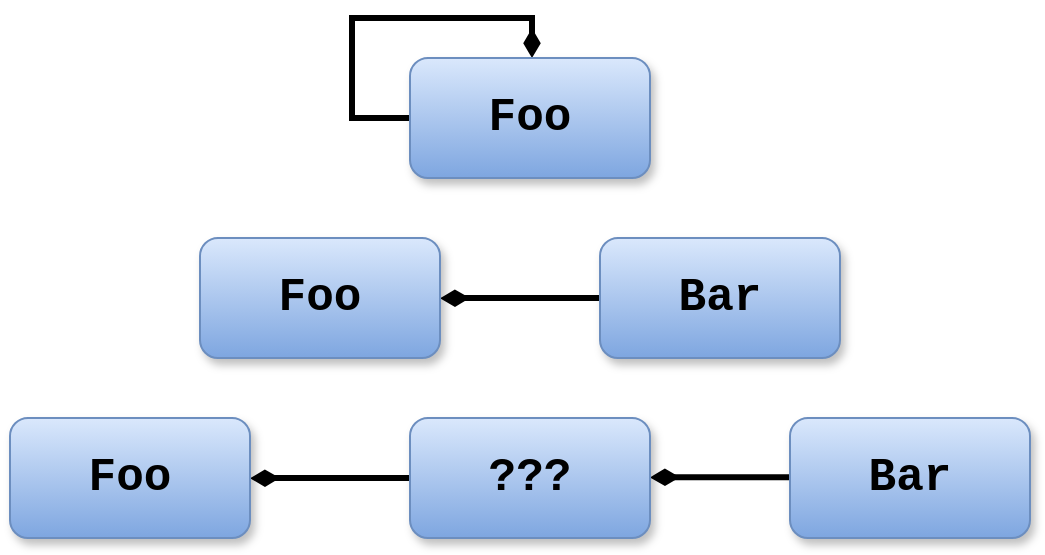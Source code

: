 <mxfile version="13.1.3" type="google"><diagram id="QvhF0VOR_SeYcwqrn5lN" name="Page-1"><mxGraphModel dx="988" dy="588" grid="1" gridSize="10" guides="1" tooltips="1" connect="1" arrows="1" fold="1" page="1" pageScale="1" pageWidth="827" pageHeight="1169" math="0" shadow="0"><root><mxCell id="0"/><mxCell id="1" parent="0"/><mxCell id="Rb_pxxBpHlGalrEsCqYX-19" value="" style="edgeStyle=orthogonalEdgeStyle;rounded=0;orthogonalLoop=1;jettySize=auto;html=1;fontSize=23;strokeWidth=3;endArrow=diamondThin;endFill=1;exitX=0;exitY=0.5;exitDx=0;exitDy=0;" edge="1" parent="1" source="Rb_pxxBpHlGalrEsCqYX-15"><mxGeometry relative="1" as="geometry"><mxPoint x="479" y="239.8" as="sourcePoint"/><mxPoint x="420" y="210.03" as="targetPoint"/><Array as="points"><mxPoint x="330" y="240"/><mxPoint x="330" y="190"/><mxPoint x="420" y="190"/></Array></mxGeometry></mxCell><mxCell id="Rb_pxxBpHlGalrEsCqYX-5" value="" style="edgeStyle=orthogonalEdgeStyle;rounded=0;orthogonalLoop=1;jettySize=auto;html=1;fontSize=23;strokeWidth=3;endArrow=diamondThin;endFill=1;" edge="1" parent="1"><mxGeometry relative="1" as="geometry"><mxPoint x="379" y="420" as="sourcePoint"/><mxPoint x="279" y="420.14" as="targetPoint"/><Array as="points"><mxPoint x="299" y="420.14"/><mxPoint x="299" y="420.14"/></Array></mxGeometry></mxCell><mxCell id="Rb_pxxBpHlGalrEsCqYX-6" value="" style="edgeStyle=orthogonalEdgeStyle;rounded=0;orthogonalLoop=1;jettySize=auto;html=1;fontSize=23;strokeWidth=3;endArrow=diamondThin;endFill=1;" edge="1" parent="1"><mxGeometry relative="1" as="geometry"><mxPoint x="579" y="419.58" as="sourcePoint"/><mxPoint x="479" y="419.72" as="targetPoint"/><Array as="points"><mxPoint x="499" y="419.72"/><mxPoint x="499" y="419.72"/></Array></mxGeometry></mxCell><mxCell id="Rb_pxxBpHlGalrEsCqYX-7" value="Foo" style="rounded=1;whiteSpace=wrap;html=1;fontFamily=Courier New;fontSize=23;fontStyle=1;shadow=1;glass=0;comic=0;fillColor=#dae8fc;strokeColor=#6c8ebf;gradientColor=#7ea6e0;" vertex="1" parent="1"><mxGeometry x="159" y="390" width="120" height="60" as="geometry"/></mxCell><mxCell id="Rb_pxxBpHlGalrEsCqYX-8" value="???" style="rounded=1;whiteSpace=wrap;html=1;fontFamily=Courier New;fontSize=23;fontStyle=1;shadow=1;glass=0;comic=0;fillColor=#dae8fc;strokeColor=#6c8ebf;gradientColor=#7ea6e0;" vertex="1" parent="1"><mxGeometry x="359" y="390" width="120" height="60" as="geometry"/></mxCell><mxCell id="Rb_pxxBpHlGalrEsCqYX-9" value="Bar" style="rounded=1;whiteSpace=wrap;html=1;fontFamily=Courier New;fontSize=23;fontStyle=1;shadow=1;glass=0;comic=0;fillColor=#dae8fc;strokeColor=#6c8ebf;gradientColor=#7ea6e0;" vertex="1" parent="1"><mxGeometry x="549" y="390" width="120" height="60" as="geometry"/></mxCell><mxCell id="Rb_pxxBpHlGalrEsCqYX-10" value="" style="edgeStyle=orthogonalEdgeStyle;rounded=0;orthogonalLoop=1;jettySize=auto;html=1;fontSize=23;strokeWidth=3;endArrow=diamondThin;endFill=1;" edge="1" parent="1"><mxGeometry relative="1" as="geometry"><mxPoint x="474" y="330" as="sourcePoint"/><mxPoint x="374" y="330.14" as="targetPoint"/><Array as="points"><mxPoint x="394" y="330.14"/><mxPoint x="394" y="330.14"/></Array></mxGeometry></mxCell><mxCell id="Rb_pxxBpHlGalrEsCqYX-11" value="Foo" style="rounded=1;whiteSpace=wrap;html=1;fontFamily=Courier New;fontSize=23;fontStyle=1;shadow=1;glass=0;comic=0;fillColor=#dae8fc;strokeColor=#6c8ebf;gradientColor=#7ea6e0;" vertex="1" parent="1"><mxGeometry x="254" y="300" width="120" height="60" as="geometry"/></mxCell><mxCell id="Rb_pxxBpHlGalrEsCqYX-12" value="Bar" style="rounded=1;whiteSpace=wrap;html=1;fontFamily=Courier New;fontSize=23;fontStyle=1;shadow=1;glass=0;comic=0;fillColor=#dae8fc;strokeColor=#6c8ebf;gradientColor=#7ea6e0;" vertex="1" parent="1"><mxGeometry x="454" y="300" width="120" height="60" as="geometry"/></mxCell><mxCell id="Rb_pxxBpHlGalrEsCqYX-15" value="Foo" style="rounded=1;whiteSpace=wrap;html=1;fontFamily=Courier New;fontSize=23;fontStyle=1;shadow=1;glass=0;comic=0;fillColor=#dae8fc;strokeColor=#6c8ebf;gradientColor=#7ea6e0;" vertex="1" parent="1"><mxGeometry x="359" y="210" width="120" height="60" as="geometry"/></mxCell></root></mxGraphModel></diagram></mxfile>